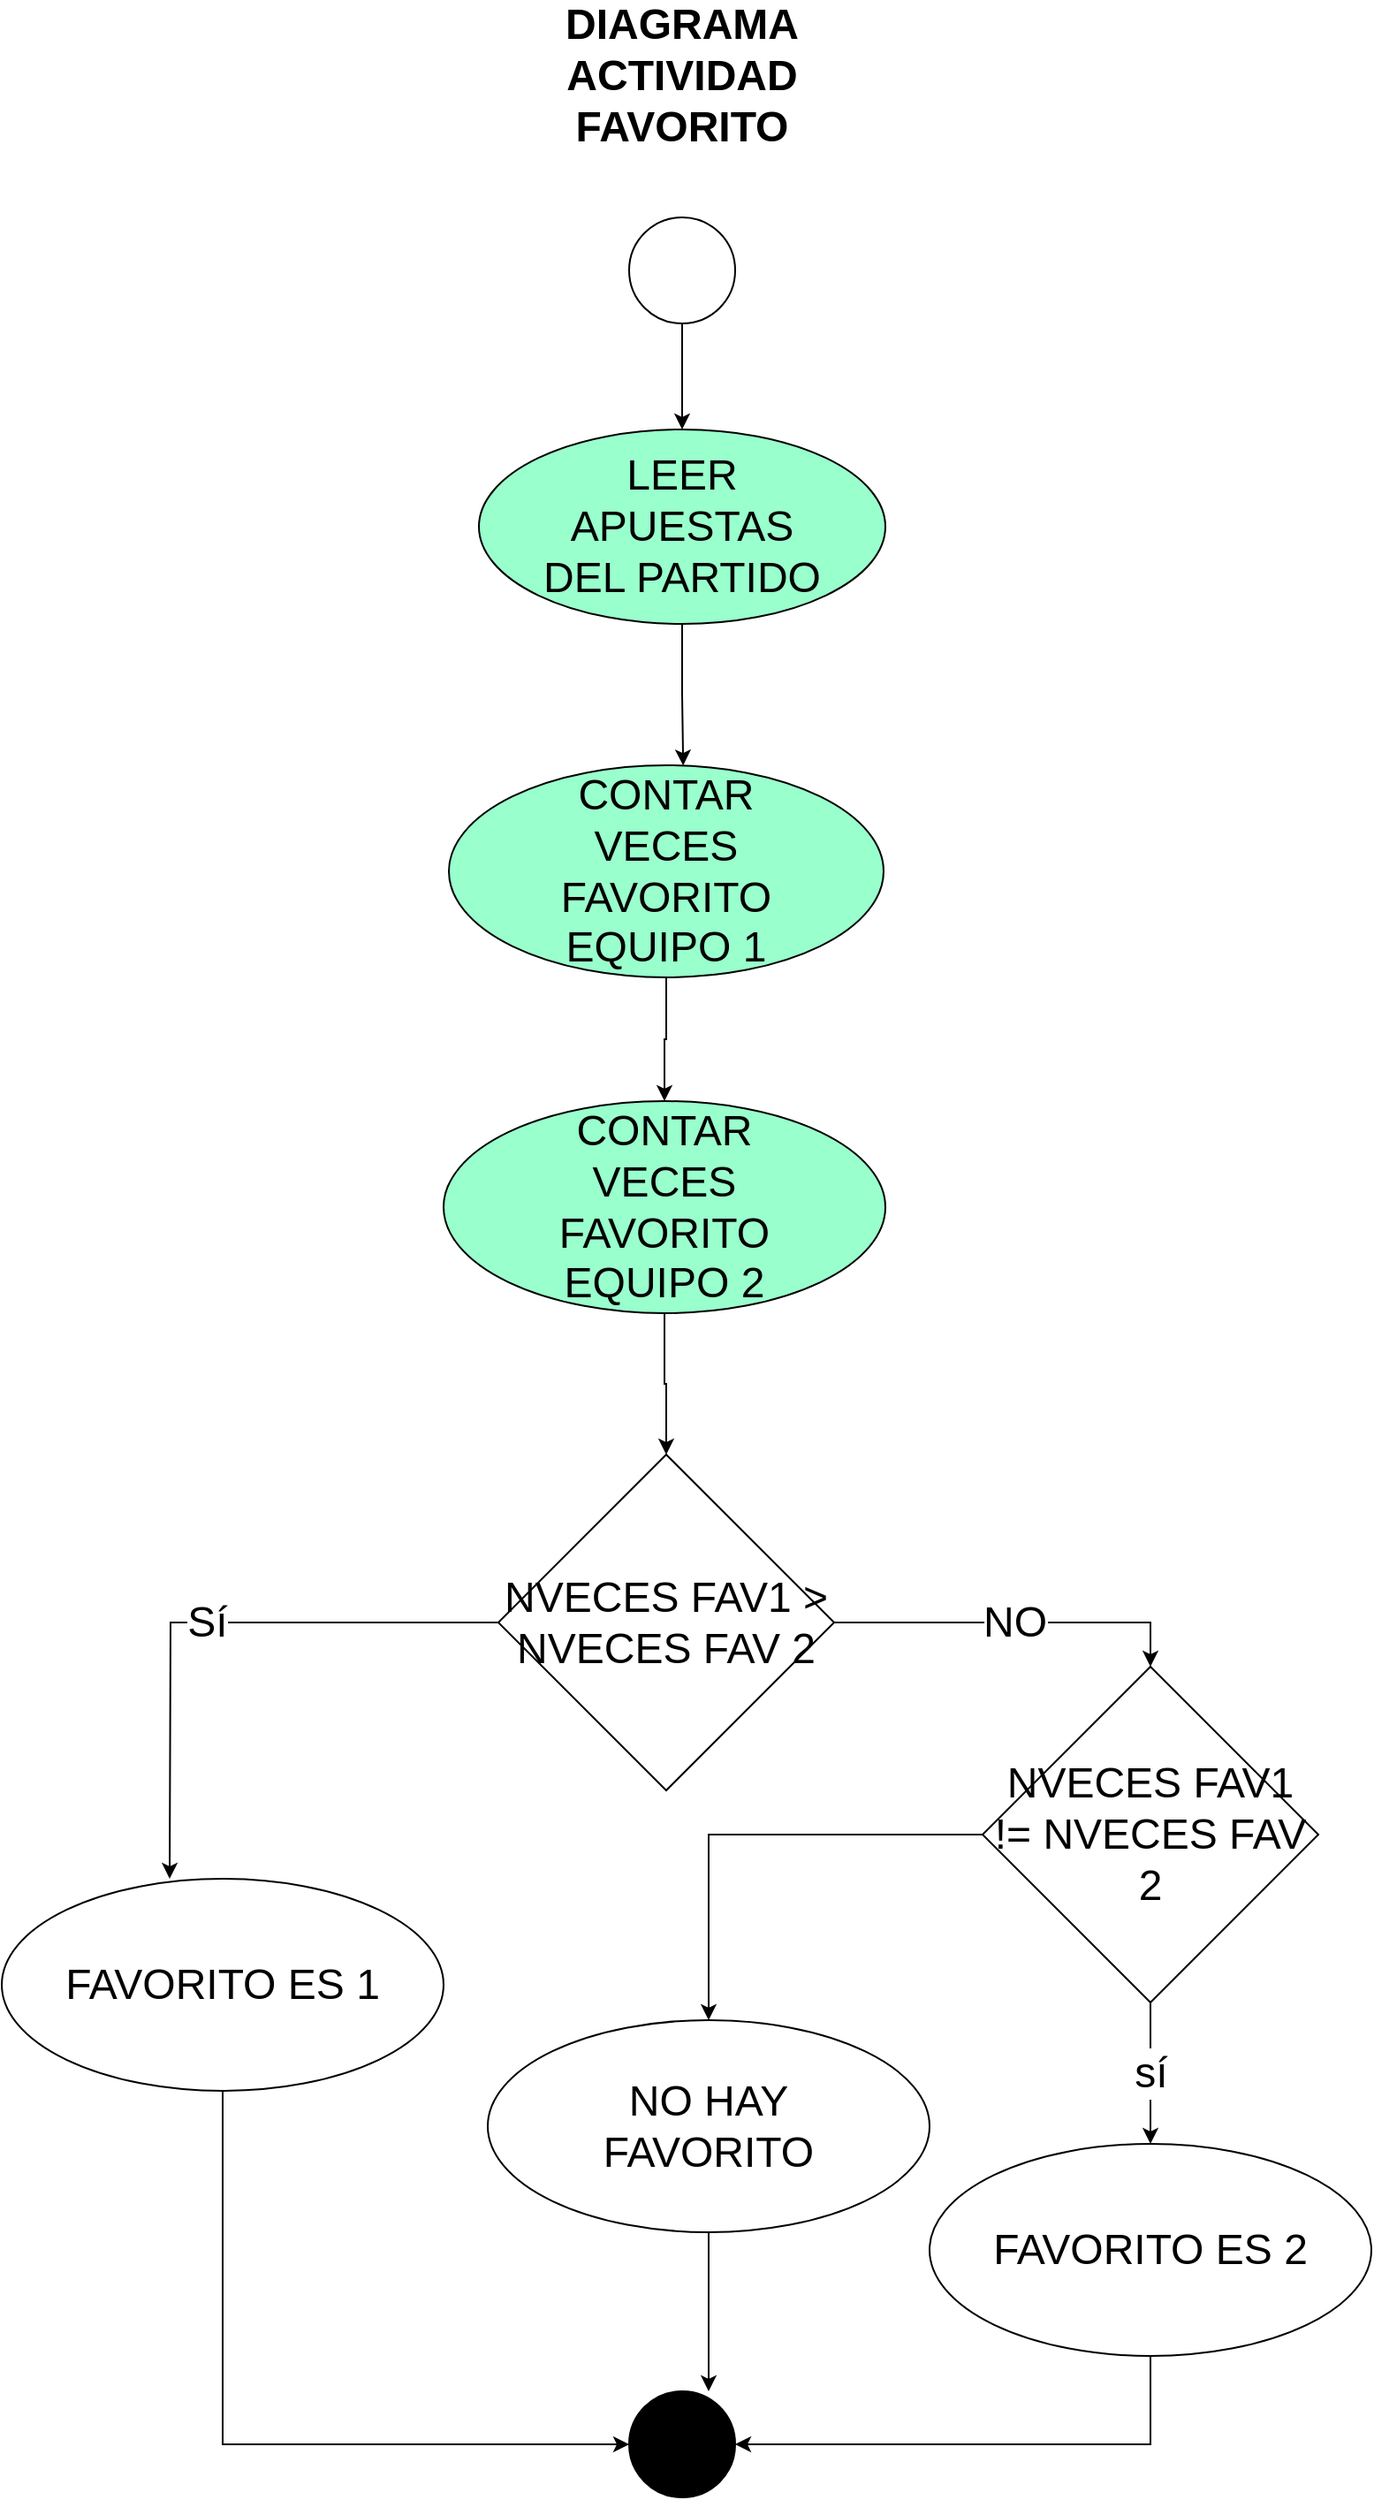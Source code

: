 <mxfile version="22.1.2" type="device">
  <diagram name="Página-1" id="vIb05q95AwEEab2D8oPu">
    <mxGraphModel dx="1697" dy="900" grid="1" gridSize="10" guides="1" tooltips="1" connect="1" arrows="1" fold="1" page="1" pageScale="1" pageWidth="827" pageHeight="1169" math="0" shadow="0">
      <root>
        <mxCell id="0" />
        <mxCell id="1" parent="0" />
        <mxCell id="QFyRYO7LMgXpalHDA8_H-1" value="&lt;font style=&quot;font-size: 24px;&quot;&gt;&lt;b&gt;DIAGRAMA ACTIVIDAD FAVORITO&lt;/b&gt;&lt;/font&gt;" style="text;html=1;strokeColor=none;fillColor=none;align=center;verticalAlign=middle;whiteSpace=wrap;rounded=0;" parent="1" vertex="1">
          <mxGeometry x="320" y="100" width="200" height="20" as="geometry" />
        </mxCell>
        <mxCell id="QFyRYO7LMgXpalHDA8_H-2" value="" style="ellipse;whiteSpace=wrap;html=1;aspect=fixed;fillColor=#000000;" parent="1" vertex="1">
          <mxGeometry x="390" y="1420" width="60" height="60" as="geometry" />
        </mxCell>
        <mxCell id="QFyRYO7LMgXpalHDA8_H-5" style="edgeStyle=orthogonalEdgeStyle;rounded=0;orthogonalLoop=1;jettySize=auto;html=1;entryX=0.5;entryY=0;entryDx=0;entryDy=0;" parent="1" source="QFyRYO7LMgXpalHDA8_H-3" target="QFyRYO7LMgXpalHDA8_H-4" edge="1">
          <mxGeometry relative="1" as="geometry" />
        </mxCell>
        <mxCell id="QFyRYO7LMgXpalHDA8_H-3" value="" style="ellipse;whiteSpace=wrap;html=1;aspect=fixed;" parent="1" vertex="1">
          <mxGeometry x="390" y="190" width="60" height="60" as="geometry" />
        </mxCell>
        <mxCell id="QFyRYO7LMgXpalHDA8_H-4" value="&lt;font style=&quot;font-size: 24px;&quot;&gt;LEER&lt;br&gt;APUESTAS&lt;br&gt;DEL PARTIDO&lt;/font&gt;" style="ellipse;whiteSpace=wrap;html=1;fillColor=#99FFCC;" parent="1" vertex="1">
          <mxGeometry x="305" y="310" width="230" height="110" as="geometry" />
        </mxCell>
        <mxCell id="QFyRYO7LMgXpalHDA8_H-10" style="edgeStyle=orthogonalEdgeStyle;rounded=0;orthogonalLoop=1;jettySize=auto;html=1;exitX=0.5;exitY=1;exitDx=0;exitDy=0;entryX=0.5;entryY=0;entryDx=0;entryDy=0;" parent="1" source="QFyRYO7LMgXpalHDA8_H-6" target="QFyRYO7LMgXpalHDA8_H-11" edge="1">
          <mxGeometry relative="1" as="geometry">
            <mxPoint x="413.0" y="670.0" as="targetPoint" />
          </mxGeometry>
        </mxCell>
        <mxCell id="QFyRYO7LMgXpalHDA8_H-6" value="&lt;span style=&quot;font-size: 24px;&quot;&gt;CONTAR&lt;br&gt;VECES&lt;br&gt;FAVORITO&lt;br&gt;EQUIPO 1&lt;br&gt;&lt;/span&gt;" style="ellipse;whiteSpace=wrap;html=1;fillColor=#99FFCC;" parent="1" vertex="1">
          <mxGeometry x="288" y="500" width="246" height="120" as="geometry" />
        </mxCell>
        <mxCell id="QFyRYO7LMgXpalHDA8_H-11" value="&lt;span style=&quot;font-size: 24px;&quot;&gt;CONTAR&lt;br&gt;VECES&lt;br&gt;FAVORITO&lt;br&gt;EQUIPO 2&lt;br&gt;&lt;/span&gt;" style="ellipse;whiteSpace=wrap;html=1;fillColor=#99FFCC;" parent="1" vertex="1">
          <mxGeometry x="285" y="690" width="250" height="120" as="geometry" />
        </mxCell>
        <mxCell id="QFyRYO7LMgXpalHDA8_H-12" style="edgeStyle=orthogonalEdgeStyle;rounded=0;orthogonalLoop=1;jettySize=auto;html=1;entryX=0.539;entryY=0.001;entryDx=0;entryDy=0;entryPerimeter=0;" parent="1" source="QFyRYO7LMgXpalHDA8_H-4" target="QFyRYO7LMgXpalHDA8_H-6" edge="1">
          <mxGeometry relative="1" as="geometry" />
        </mxCell>
        <mxCell id="QFyRYO7LMgXpalHDA8_H-17" value="&lt;font style=&quot;font-size: 24px;&quot;&gt;Sí&lt;/font&gt;" style="edgeStyle=orthogonalEdgeStyle;rounded=0;orthogonalLoop=1;jettySize=auto;html=1;" parent="1" source="QFyRYO7LMgXpalHDA8_H-15" edge="1">
          <mxGeometry relative="1" as="geometry">
            <mxPoint x="130" y="1130.0" as="targetPoint" />
          </mxGeometry>
        </mxCell>
        <mxCell id="QFyRYO7LMgXpalHDA8_H-19" value="&lt;font style=&quot;font-size: 24px;&quot;&gt;NO&lt;/font&gt;" style="edgeStyle=orthogonalEdgeStyle;rounded=0;orthogonalLoop=1;jettySize=auto;html=1;entryX=0.5;entryY=0;entryDx=0;entryDy=0;" parent="1" source="QFyRYO7LMgXpalHDA8_H-15" target="QFyRYO7LMgXpalHDA8_H-21" edge="1">
          <mxGeometry relative="1" as="geometry">
            <mxPoint x="690" y="1050" as="targetPoint" />
          </mxGeometry>
        </mxCell>
        <mxCell id="QFyRYO7LMgXpalHDA8_H-15" value="&lt;font style=&quot;font-size: 24px;&quot;&gt;NVECES FAV1 &amp;gt; NVECES FAV 2&lt;/font&gt;" style="rhombus;whiteSpace=wrap;html=1;" parent="1" vertex="1">
          <mxGeometry x="316" y="890" width="190" height="190" as="geometry" />
        </mxCell>
        <mxCell id="QFyRYO7LMgXpalHDA8_H-16" style="edgeStyle=orthogonalEdgeStyle;rounded=0;orthogonalLoop=1;jettySize=auto;html=1;" parent="1" source="QFyRYO7LMgXpalHDA8_H-11" target="QFyRYO7LMgXpalHDA8_H-15" edge="1">
          <mxGeometry relative="1" as="geometry" />
        </mxCell>
        <mxCell id="QFyRYO7LMgXpalHDA8_H-26" style="edgeStyle=orthogonalEdgeStyle;rounded=0;orthogonalLoop=1;jettySize=auto;html=1;exitX=0.5;exitY=1;exitDx=0;exitDy=0;" parent="1" source="QFyRYO7LMgXpalHDA8_H-18" target="QFyRYO7LMgXpalHDA8_H-2" edge="1">
          <mxGeometry relative="1" as="geometry">
            <Array as="points">
              <mxPoint x="160" y="1450" />
            </Array>
          </mxGeometry>
        </mxCell>
        <mxCell id="QFyRYO7LMgXpalHDA8_H-18" value="&lt;span style=&quot;font-size: 24px;&quot;&gt;FAVORITO ES 1&lt;br&gt;&lt;/span&gt;" style="ellipse;whiteSpace=wrap;html=1;" parent="1" vertex="1">
          <mxGeometry x="35" y="1130" width="250" height="120" as="geometry" />
        </mxCell>
        <mxCell id="QFyRYO7LMgXpalHDA8_H-28" style="edgeStyle=orthogonalEdgeStyle;rounded=0;orthogonalLoop=1;jettySize=auto;html=1;entryX=1;entryY=0.5;entryDx=0;entryDy=0;exitX=0.5;exitY=1;exitDx=0;exitDy=0;" parent="1" source="QFyRYO7LMgXpalHDA8_H-20" target="QFyRYO7LMgXpalHDA8_H-2" edge="1">
          <mxGeometry relative="1" as="geometry" />
        </mxCell>
        <mxCell id="QFyRYO7LMgXpalHDA8_H-20" value="&lt;span style=&quot;font-size: 24px;&quot;&gt;FAVORITO ES 2&lt;br&gt;&lt;/span&gt;" style="ellipse;whiteSpace=wrap;html=1;" parent="1" vertex="1">
          <mxGeometry x="560" y="1280" width="250" height="120" as="geometry" />
        </mxCell>
        <mxCell id="QFyRYO7LMgXpalHDA8_H-22" value="&lt;font style=&quot;font-size: 24px;&quot;&gt;sí&lt;/font&gt;" style="edgeStyle=orthogonalEdgeStyle;rounded=0;orthogonalLoop=1;jettySize=auto;html=1;" parent="1" source="QFyRYO7LMgXpalHDA8_H-21" target="QFyRYO7LMgXpalHDA8_H-20" edge="1">
          <mxGeometry relative="1" as="geometry" />
        </mxCell>
        <mxCell id="QFyRYO7LMgXpalHDA8_H-25" style="edgeStyle=orthogonalEdgeStyle;rounded=0;orthogonalLoop=1;jettySize=auto;html=1;" parent="1" source="QFyRYO7LMgXpalHDA8_H-21" target="QFyRYO7LMgXpalHDA8_H-24" edge="1">
          <mxGeometry relative="1" as="geometry" />
        </mxCell>
        <mxCell id="QFyRYO7LMgXpalHDA8_H-21" value="&lt;font style=&quot;font-size: 24px;&quot;&gt;NVECES FAV1 != NVECES FAV 2&lt;/font&gt;" style="rhombus;whiteSpace=wrap;html=1;" parent="1" vertex="1">
          <mxGeometry x="590" y="1010" width="190" height="190" as="geometry" />
        </mxCell>
        <mxCell id="QFyRYO7LMgXpalHDA8_H-24" value="&lt;span style=&quot;font-size: 24px;&quot;&gt;NO HAY&lt;br&gt;FAVORITO&lt;br&gt;&lt;/span&gt;" style="ellipse;whiteSpace=wrap;html=1;" parent="1" vertex="1">
          <mxGeometry x="310" y="1210" width="250" height="120" as="geometry" />
        </mxCell>
        <mxCell id="QFyRYO7LMgXpalHDA8_H-27" style="edgeStyle=orthogonalEdgeStyle;rounded=0;orthogonalLoop=1;jettySize=auto;html=1;entryX=0.75;entryY=0;entryDx=0;entryDy=0;entryPerimeter=0;" parent="1" source="QFyRYO7LMgXpalHDA8_H-24" target="QFyRYO7LMgXpalHDA8_H-2" edge="1">
          <mxGeometry relative="1" as="geometry" />
        </mxCell>
      </root>
    </mxGraphModel>
  </diagram>
</mxfile>
